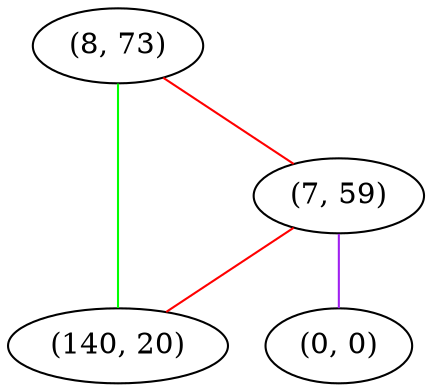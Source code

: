 graph "" {
"(8, 73)";
"(7, 59)";
"(140, 20)";
"(0, 0)";
"(8, 73)" -- "(7, 59)"  [color=red, key=0, weight=1];
"(8, 73)" -- "(140, 20)"  [color=green, key=0, weight=2];
"(7, 59)" -- "(140, 20)"  [color=red, key=0, weight=1];
"(7, 59)" -- "(0, 0)"  [color=purple, key=0, weight=4];
}
